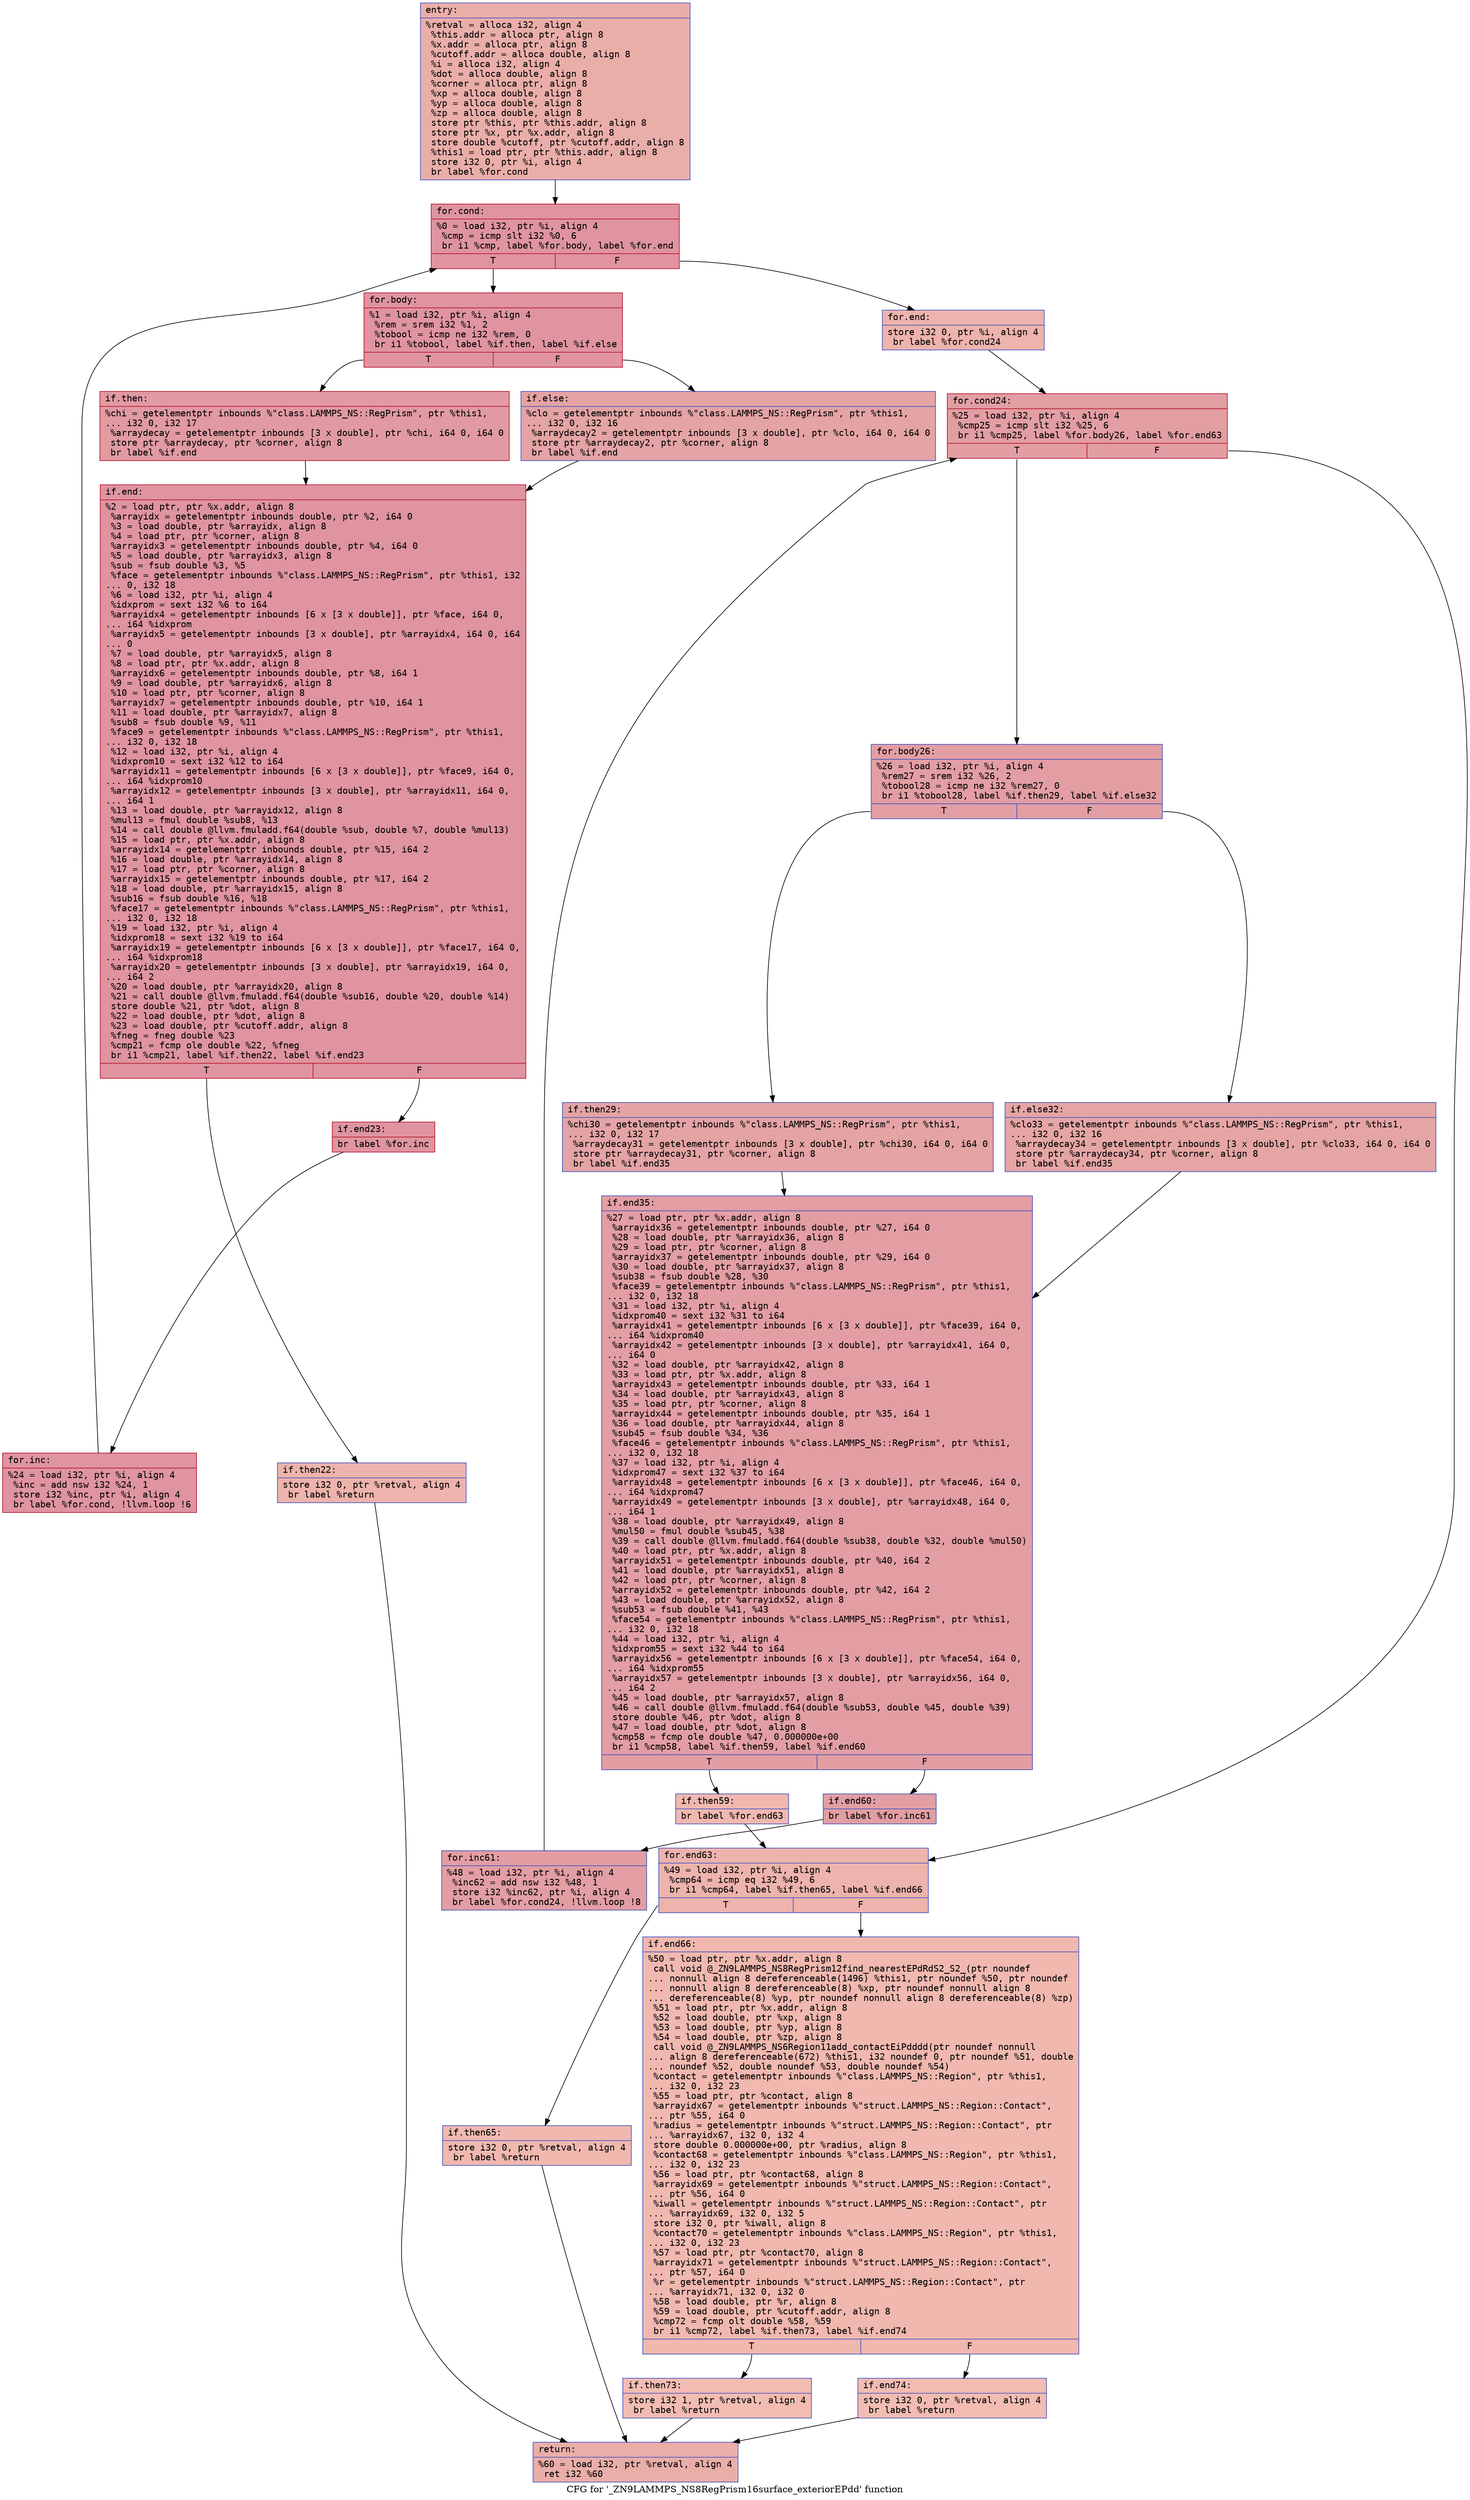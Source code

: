 digraph "CFG for '_ZN9LAMMPS_NS8RegPrism16surface_exteriorEPdd' function" {
	label="CFG for '_ZN9LAMMPS_NS8RegPrism16surface_exteriorEPdd' function";

	Node0x556ee253ed70 [shape=record,color="#3d50c3ff", style=filled, fillcolor="#d0473d70" fontname="Courier",label="{entry:\l|  %retval = alloca i32, align 4\l  %this.addr = alloca ptr, align 8\l  %x.addr = alloca ptr, align 8\l  %cutoff.addr = alloca double, align 8\l  %i = alloca i32, align 4\l  %dot = alloca double, align 8\l  %corner = alloca ptr, align 8\l  %xp = alloca double, align 8\l  %yp = alloca double, align 8\l  %zp = alloca double, align 8\l  store ptr %this, ptr %this.addr, align 8\l  store ptr %x, ptr %x.addr, align 8\l  store double %cutoff, ptr %cutoff.addr, align 8\l  %this1 = load ptr, ptr %this.addr, align 8\l  store i32 0, ptr %i, align 4\l  br label %for.cond\l}"];
	Node0x556ee253ed70 -> Node0x556ee2501f30[tooltip="entry -> for.cond\nProbability 100.00%" ];
	Node0x556ee2501f30 [shape=record,color="#b70d28ff", style=filled, fillcolor="#b70d2870" fontname="Courier",label="{for.cond:\l|  %0 = load i32, ptr %i, align 4\l  %cmp = icmp slt i32 %0, 6\l  br i1 %cmp, label %for.body, label %for.end\l|{<s0>T|<s1>F}}"];
	Node0x556ee2501f30:s0 -> Node0x556ee2502090[tooltip="for.cond -> for.body\nProbability 96.88%" ];
	Node0x556ee2501f30:s1 -> Node0x556ee2502110[tooltip="for.cond -> for.end\nProbability 3.12%" ];
	Node0x556ee2502090 [shape=record,color="#b70d28ff", style=filled, fillcolor="#b70d2870" fontname="Courier",label="{for.body:\l|  %1 = load i32, ptr %i, align 4\l  %rem = srem i32 %1, 2\l  %tobool = icmp ne i32 %rem, 0\l  br i1 %tobool, label %if.then, label %if.else\l|{<s0>T|<s1>F}}"];
	Node0x556ee2502090:s0 -> Node0x556ee2502410[tooltip="for.body -> if.then\nProbability 62.50%" ];
	Node0x556ee2502090:s1 -> Node0x556ee2502480[tooltip="for.body -> if.else\nProbability 37.50%" ];
	Node0x556ee2502410 [shape=record,color="#b70d28ff", style=filled, fillcolor="#bb1b2c70" fontname="Courier",label="{if.then:\l|  %chi = getelementptr inbounds %\"class.LAMMPS_NS::RegPrism\", ptr %this1,\l... i32 0, i32 17\l  %arraydecay = getelementptr inbounds [3 x double], ptr %chi, i64 0, i64 0\l  store ptr %arraydecay, ptr %corner, align 8\l  br label %if.end\l}"];
	Node0x556ee2502410 -> Node0x556ee2501a70[tooltip="if.then -> if.end\nProbability 100.00%" ];
	Node0x556ee2502480 [shape=record,color="#3d50c3ff", style=filled, fillcolor="#c32e3170" fontname="Courier",label="{if.else:\l|  %clo = getelementptr inbounds %\"class.LAMMPS_NS::RegPrism\", ptr %this1,\l... i32 0, i32 16\l  %arraydecay2 = getelementptr inbounds [3 x double], ptr %clo, i64 0, i64 0\l  store ptr %arraydecay2, ptr %corner, align 8\l  br label %if.end\l}"];
	Node0x556ee2502480 -> Node0x556ee2501a70[tooltip="if.else -> if.end\nProbability 100.00%" ];
	Node0x556ee2501a70 [shape=record,color="#b70d28ff", style=filled, fillcolor="#b70d2870" fontname="Courier",label="{if.end:\l|  %2 = load ptr, ptr %x.addr, align 8\l  %arrayidx = getelementptr inbounds double, ptr %2, i64 0\l  %3 = load double, ptr %arrayidx, align 8\l  %4 = load ptr, ptr %corner, align 8\l  %arrayidx3 = getelementptr inbounds double, ptr %4, i64 0\l  %5 = load double, ptr %arrayidx3, align 8\l  %sub = fsub double %3, %5\l  %face = getelementptr inbounds %\"class.LAMMPS_NS::RegPrism\", ptr %this1, i32\l... 0, i32 18\l  %6 = load i32, ptr %i, align 4\l  %idxprom = sext i32 %6 to i64\l  %arrayidx4 = getelementptr inbounds [6 x [3 x double]], ptr %face, i64 0,\l... i64 %idxprom\l  %arrayidx5 = getelementptr inbounds [3 x double], ptr %arrayidx4, i64 0, i64\l... 0\l  %7 = load double, ptr %arrayidx5, align 8\l  %8 = load ptr, ptr %x.addr, align 8\l  %arrayidx6 = getelementptr inbounds double, ptr %8, i64 1\l  %9 = load double, ptr %arrayidx6, align 8\l  %10 = load ptr, ptr %corner, align 8\l  %arrayidx7 = getelementptr inbounds double, ptr %10, i64 1\l  %11 = load double, ptr %arrayidx7, align 8\l  %sub8 = fsub double %9, %11\l  %face9 = getelementptr inbounds %\"class.LAMMPS_NS::RegPrism\", ptr %this1,\l... i32 0, i32 18\l  %12 = load i32, ptr %i, align 4\l  %idxprom10 = sext i32 %12 to i64\l  %arrayidx11 = getelementptr inbounds [6 x [3 x double]], ptr %face9, i64 0,\l... i64 %idxprom10\l  %arrayidx12 = getelementptr inbounds [3 x double], ptr %arrayidx11, i64 0,\l... i64 1\l  %13 = load double, ptr %arrayidx12, align 8\l  %mul13 = fmul double %sub8, %13\l  %14 = call double @llvm.fmuladd.f64(double %sub, double %7, double %mul13)\l  %15 = load ptr, ptr %x.addr, align 8\l  %arrayidx14 = getelementptr inbounds double, ptr %15, i64 2\l  %16 = load double, ptr %arrayidx14, align 8\l  %17 = load ptr, ptr %corner, align 8\l  %arrayidx15 = getelementptr inbounds double, ptr %17, i64 2\l  %18 = load double, ptr %arrayidx15, align 8\l  %sub16 = fsub double %16, %18\l  %face17 = getelementptr inbounds %\"class.LAMMPS_NS::RegPrism\", ptr %this1,\l... i32 0, i32 18\l  %19 = load i32, ptr %i, align 4\l  %idxprom18 = sext i32 %19 to i64\l  %arrayidx19 = getelementptr inbounds [6 x [3 x double]], ptr %face17, i64 0,\l... i64 %idxprom18\l  %arrayidx20 = getelementptr inbounds [3 x double], ptr %arrayidx19, i64 0,\l... i64 2\l  %20 = load double, ptr %arrayidx20, align 8\l  %21 = call double @llvm.fmuladd.f64(double %sub16, double %20, double %14)\l  store double %21, ptr %dot, align 8\l  %22 = load double, ptr %dot, align 8\l  %23 = load double, ptr %cutoff.addr, align 8\l  %fneg = fneg double %23\l  %cmp21 = fcmp ole double %22, %fneg\l  br i1 %cmp21, label %if.then22, label %if.end23\l|{<s0>T|<s1>F}}"];
	Node0x556ee2501a70:s0 -> Node0x556ee25052e0[tooltip="if.end -> if.then22\nProbability 3.12%" ];
	Node0x556ee2501a70:s1 -> Node0x556ee2505330[tooltip="if.end -> if.end23\nProbability 96.88%" ];
	Node0x556ee25052e0 [shape=record,color="#3d50c3ff", style=filled, fillcolor="#d6524470" fontname="Courier",label="{if.then22:\l|  store i32 0, ptr %retval, align 4\l  br label %return\l}"];
	Node0x556ee25052e0 -> Node0x556ee25054d0[tooltip="if.then22 -> return\nProbability 100.00%" ];
	Node0x556ee2505330 [shape=record,color="#b70d28ff", style=filled, fillcolor="#b70d2870" fontname="Courier",label="{if.end23:\l|  br label %for.inc\l}"];
	Node0x556ee2505330 -> Node0x556ee25055b0[tooltip="if.end23 -> for.inc\nProbability 100.00%" ];
	Node0x556ee25055b0 [shape=record,color="#b70d28ff", style=filled, fillcolor="#b70d2870" fontname="Courier",label="{for.inc:\l|  %24 = load i32, ptr %i, align 4\l  %inc = add nsw i32 %24, 1\l  store i32 %inc, ptr %i, align 4\l  br label %for.cond, !llvm.loop !6\l}"];
	Node0x556ee25055b0 -> Node0x556ee2501f30[tooltip="for.inc -> for.cond\nProbability 100.00%" ];
	Node0x556ee2502110 [shape=record,color="#3d50c3ff", style=filled, fillcolor="#d6524470" fontname="Courier",label="{for.end:\l|  store i32 0, ptr %i, align 4\l  br label %for.cond24\l}"];
	Node0x556ee2502110 -> Node0x556ee2505a40[tooltip="for.end -> for.cond24\nProbability 100.00%" ];
	Node0x556ee2505a40 [shape=record,color="#b70d28ff", style=filled, fillcolor="#be242e70" fontname="Courier",label="{for.cond24:\l|  %25 = load i32, ptr %i, align 4\l  %cmp25 = icmp slt i32 %25, 6\l  br i1 %cmp25, label %for.body26, label %for.end63\l|{<s0>T|<s1>F}}"];
	Node0x556ee2505a40:s0 -> Node0x556ee2505c60[tooltip="for.cond24 -> for.body26\nProbability 96.88%" ];
	Node0x556ee2505a40:s1 -> Node0x556ee2505ce0[tooltip="for.cond24 -> for.end63\nProbability 3.12%" ];
	Node0x556ee2505c60 [shape=record,color="#3d50c3ff", style=filled, fillcolor="#be242e70" fontname="Courier",label="{for.body26:\l|  %26 = load i32, ptr %i, align 4\l  %rem27 = srem i32 %26, 2\l  %tobool28 = icmp ne i32 %rem27, 0\l  br i1 %tobool28, label %if.then29, label %if.else32\l|{<s0>T|<s1>F}}"];
	Node0x556ee2505c60:s0 -> Node0x556ee2506000[tooltip="for.body26 -> if.then29\nProbability 62.50%" ];
	Node0x556ee2505c60:s1 -> Node0x556ee2506080[tooltip="for.body26 -> if.else32\nProbability 37.50%" ];
	Node0x556ee2506000 [shape=record,color="#3d50c3ff", style=filled, fillcolor="#c32e3170" fontname="Courier",label="{if.then29:\l|  %chi30 = getelementptr inbounds %\"class.LAMMPS_NS::RegPrism\", ptr %this1,\l... i32 0, i32 17\l  %arraydecay31 = getelementptr inbounds [3 x double], ptr %chi30, i64 0, i64 0\l  store ptr %arraydecay31, ptr %corner, align 8\l  br label %if.end35\l}"];
	Node0x556ee2506000 -> Node0x556ee2506420[tooltip="if.then29 -> if.end35\nProbability 100.00%" ];
	Node0x556ee2506080 [shape=record,color="#3d50c3ff", style=filled, fillcolor="#c5333470" fontname="Courier",label="{if.else32:\l|  %clo33 = getelementptr inbounds %\"class.LAMMPS_NS::RegPrism\", ptr %this1,\l... i32 0, i32 16\l  %arraydecay34 = getelementptr inbounds [3 x double], ptr %clo33, i64 0, i64 0\l  store ptr %arraydecay34, ptr %corner, align 8\l  br label %if.end35\l}"];
	Node0x556ee2506080 -> Node0x556ee2506420[tooltip="if.else32 -> if.end35\nProbability 100.00%" ];
	Node0x556ee2506420 [shape=record,color="#3d50c3ff", style=filled, fillcolor="#be242e70" fontname="Courier",label="{if.end35:\l|  %27 = load ptr, ptr %x.addr, align 8\l  %arrayidx36 = getelementptr inbounds double, ptr %27, i64 0\l  %28 = load double, ptr %arrayidx36, align 8\l  %29 = load ptr, ptr %corner, align 8\l  %arrayidx37 = getelementptr inbounds double, ptr %29, i64 0\l  %30 = load double, ptr %arrayidx37, align 8\l  %sub38 = fsub double %28, %30\l  %face39 = getelementptr inbounds %\"class.LAMMPS_NS::RegPrism\", ptr %this1,\l... i32 0, i32 18\l  %31 = load i32, ptr %i, align 4\l  %idxprom40 = sext i32 %31 to i64\l  %arrayidx41 = getelementptr inbounds [6 x [3 x double]], ptr %face39, i64 0,\l... i64 %idxprom40\l  %arrayidx42 = getelementptr inbounds [3 x double], ptr %arrayidx41, i64 0,\l... i64 0\l  %32 = load double, ptr %arrayidx42, align 8\l  %33 = load ptr, ptr %x.addr, align 8\l  %arrayidx43 = getelementptr inbounds double, ptr %33, i64 1\l  %34 = load double, ptr %arrayidx43, align 8\l  %35 = load ptr, ptr %corner, align 8\l  %arrayidx44 = getelementptr inbounds double, ptr %35, i64 1\l  %36 = load double, ptr %arrayidx44, align 8\l  %sub45 = fsub double %34, %36\l  %face46 = getelementptr inbounds %\"class.LAMMPS_NS::RegPrism\", ptr %this1,\l... i32 0, i32 18\l  %37 = load i32, ptr %i, align 4\l  %idxprom47 = sext i32 %37 to i64\l  %arrayidx48 = getelementptr inbounds [6 x [3 x double]], ptr %face46, i64 0,\l... i64 %idxprom47\l  %arrayidx49 = getelementptr inbounds [3 x double], ptr %arrayidx48, i64 0,\l... i64 1\l  %38 = load double, ptr %arrayidx49, align 8\l  %mul50 = fmul double %sub45, %38\l  %39 = call double @llvm.fmuladd.f64(double %sub38, double %32, double %mul50)\l  %40 = load ptr, ptr %x.addr, align 8\l  %arrayidx51 = getelementptr inbounds double, ptr %40, i64 2\l  %41 = load double, ptr %arrayidx51, align 8\l  %42 = load ptr, ptr %corner, align 8\l  %arrayidx52 = getelementptr inbounds double, ptr %42, i64 2\l  %43 = load double, ptr %arrayidx52, align 8\l  %sub53 = fsub double %41, %43\l  %face54 = getelementptr inbounds %\"class.LAMMPS_NS::RegPrism\", ptr %this1,\l... i32 0, i32 18\l  %44 = load i32, ptr %i, align 4\l  %idxprom55 = sext i32 %44 to i64\l  %arrayidx56 = getelementptr inbounds [6 x [3 x double]], ptr %face54, i64 0,\l... i64 %idxprom55\l  %arrayidx57 = getelementptr inbounds [3 x double], ptr %arrayidx56, i64 0,\l... i64 2\l  %45 = load double, ptr %arrayidx57, align 8\l  %46 = call double @llvm.fmuladd.f64(double %sub53, double %45, double %39)\l  store double %46, ptr %dot, align 8\l  %47 = load double, ptr %dot, align 8\l  %cmp58 = fcmp ole double %47, 0.000000e+00\l  br i1 %cmp58, label %if.then59, label %if.end60\l|{<s0>T|<s1>F}}"];
	Node0x556ee2506420:s0 -> Node0x556ee2508760[tooltip="if.end35 -> if.then59\nProbability 3.12%" ];
	Node0x556ee2506420:s1 -> Node0x556ee25087b0[tooltip="if.end35 -> if.end60\nProbability 96.88%" ];
	Node0x556ee2508760 [shape=record,color="#3d50c3ff", style=filled, fillcolor="#dc5d4a70" fontname="Courier",label="{if.then59:\l|  br label %for.end63\l}"];
	Node0x556ee2508760 -> Node0x556ee2505ce0[tooltip="if.then59 -> for.end63\nProbability 100.00%" ];
	Node0x556ee25087b0 [shape=record,color="#3d50c3ff", style=filled, fillcolor="#be242e70" fontname="Courier",label="{if.end60:\l|  br label %for.inc61\l}"];
	Node0x556ee25087b0 -> Node0x556ee2508920[tooltip="if.end60 -> for.inc61\nProbability 100.00%" ];
	Node0x556ee2508920 [shape=record,color="#3d50c3ff", style=filled, fillcolor="#be242e70" fontname="Courier",label="{for.inc61:\l|  %48 = load i32, ptr %i, align 4\l  %inc62 = add nsw i32 %48, 1\l  store i32 %inc62, ptr %i, align 4\l  br label %for.cond24, !llvm.loop !8\l}"];
	Node0x556ee2508920 -> Node0x556ee2505a40[tooltip="for.inc61 -> for.cond24\nProbability 100.00%" ];
	Node0x556ee2505ce0 [shape=record,color="#3d50c3ff", style=filled, fillcolor="#d6524470" fontname="Courier",label="{for.end63:\l|  %49 = load i32, ptr %i, align 4\l  %cmp64 = icmp eq i32 %49, 6\l  br i1 %cmp64, label %if.then65, label %if.end66\l|{<s0>T|<s1>F}}"];
	Node0x556ee2505ce0:s0 -> Node0x556ee25046e0[tooltip="for.end63 -> if.then65\nProbability 50.00%" ];
	Node0x556ee2505ce0:s1 -> Node0x556ee2504760[tooltip="for.end63 -> if.end66\nProbability 50.00%" ];
	Node0x556ee25046e0 [shape=record,color="#3d50c3ff", style=filled, fillcolor="#dc5d4a70" fontname="Courier",label="{if.then65:\l|  store i32 0, ptr %retval, align 4\l  br label %return\l}"];
	Node0x556ee25046e0 -> Node0x556ee25054d0[tooltip="if.then65 -> return\nProbability 100.00%" ];
	Node0x556ee2504760 [shape=record,color="#3d50c3ff", style=filled, fillcolor="#dc5d4a70" fontname="Courier",label="{if.end66:\l|  %50 = load ptr, ptr %x.addr, align 8\l  call void @_ZN9LAMMPS_NS8RegPrism12find_nearestEPdRdS2_S2_(ptr noundef\l... nonnull align 8 dereferenceable(1496) %this1, ptr noundef %50, ptr noundef\l... nonnull align 8 dereferenceable(8) %xp, ptr noundef nonnull align 8\l... dereferenceable(8) %yp, ptr noundef nonnull align 8 dereferenceable(8) %zp)\l  %51 = load ptr, ptr %x.addr, align 8\l  %52 = load double, ptr %xp, align 8\l  %53 = load double, ptr %yp, align 8\l  %54 = load double, ptr %zp, align 8\l  call void @_ZN9LAMMPS_NS6Region11add_contactEiPdddd(ptr noundef nonnull\l... align 8 dereferenceable(672) %this1, i32 noundef 0, ptr noundef %51, double\l... noundef %52, double noundef %53, double noundef %54)\l  %contact = getelementptr inbounds %\"class.LAMMPS_NS::Region\", ptr %this1,\l... i32 0, i32 23\l  %55 = load ptr, ptr %contact, align 8\l  %arrayidx67 = getelementptr inbounds %\"struct.LAMMPS_NS::Region::Contact\",\l... ptr %55, i64 0\l  %radius = getelementptr inbounds %\"struct.LAMMPS_NS::Region::Contact\", ptr\l... %arrayidx67, i32 0, i32 4\l  store double 0.000000e+00, ptr %radius, align 8\l  %contact68 = getelementptr inbounds %\"class.LAMMPS_NS::Region\", ptr %this1,\l... i32 0, i32 23\l  %56 = load ptr, ptr %contact68, align 8\l  %arrayidx69 = getelementptr inbounds %\"struct.LAMMPS_NS::Region::Contact\",\l... ptr %56, i64 0\l  %iwall = getelementptr inbounds %\"struct.LAMMPS_NS::Region::Contact\", ptr\l... %arrayidx69, i32 0, i32 5\l  store i32 0, ptr %iwall, align 8\l  %contact70 = getelementptr inbounds %\"class.LAMMPS_NS::Region\", ptr %this1,\l... i32 0, i32 23\l  %57 = load ptr, ptr %contact70, align 8\l  %arrayidx71 = getelementptr inbounds %\"struct.LAMMPS_NS::Region::Contact\",\l... ptr %57, i64 0\l  %r = getelementptr inbounds %\"struct.LAMMPS_NS::Region::Contact\", ptr\l... %arrayidx71, i32 0, i32 0\l  %58 = load double, ptr %r, align 8\l  %59 = load double, ptr %cutoff.addr, align 8\l  %cmp72 = fcmp olt double %58, %59\l  br i1 %cmp72, label %if.then73, label %if.end74\l|{<s0>T|<s1>F}}"];
	Node0x556ee2504760:s0 -> Node0x556ee2554ce0[tooltip="if.end66 -> if.then73\nProbability 50.00%" ];
	Node0x556ee2504760:s1 -> Node0x556ee2554d60[tooltip="if.end66 -> if.end74\nProbability 50.00%" ];
	Node0x556ee2554ce0 [shape=record,color="#3d50c3ff", style=filled, fillcolor="#e1675170" fontname="Courier",label="{if.then73:\l|  store i32 1, ptr %retval, align 4\l  br label %return\l}"];
	Node0x556ee2554ce0 -> Node0x556ee25054d0[tooltip="if.then73 -> return\nProbability 100.00%" ];
	Node0x556ee2554d60 [shape=record,color="#3d50c3ff", style=filled, fillcolor="#e1675170" fontname="Courier",label="{if.end74:\l|  store i32 0, ptr %retval, align 4\l  br label %return\l}"];
	Node0x556ee2554d60 -> Node0x556ee25054d0[tooltip="if.end74 -> return\nProbability 100.00%" ];
	Node0x556ee25054d0 [shape=record,color="#3d50c3ff", style=filled, fillcolor="#d0473d70" fontname="Courier",label="{return:\l|  %60 = load i32, ptr %retval, align 4\l  ret i32 %60\l}"];
}
